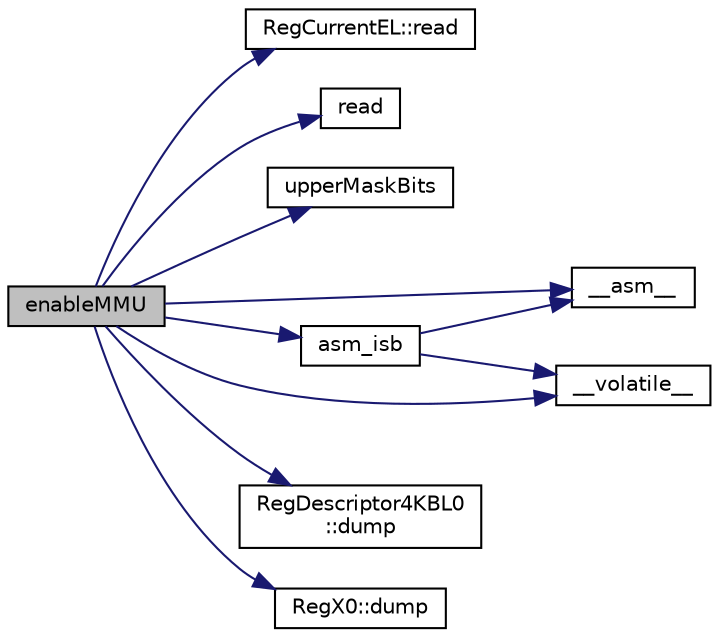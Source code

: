 digraph "enableMMU"
{
  edge [fontname="Helvetica",fontsize="10",labelfontname="Helvetica",labelfontsize="10"];
  node [fontname="Helvetica",fontsize="10",shape=record];
  rankdir="LR";
  Node0 [label="enableMMU",height=0.2,width=0.4,color="black", fillcolor="grey75", style="filled", fontcolor="black"];
  Node0 -> Node1 [color="midnightblue",fontsize="10",style="solid",fontname="Helvetica"];
  Node1 [label="RegCurrentEL::read",height=0.2,width=0.4,color="black", fillcolor="white", style="filled",URL="$d9/d27/class_reg_current_e_l.html#a1e7d733bdf4ace8dd9c8f11945ec108a"];
  Node0 -> Node2 [color="midnightblue",fontsize="10",style="solid",fontname="Helvetica"];
  Node2 [label="read",height=0.2,width=0.4,color="black", fillcolor="white", style="filled",URL="$d1/de4/general__registers_8h.html#a91bc8a1532103722bfed05ee632e70aa"];
  Node0 -> Node3 [color="midnightblue",fontsize="10",style="solid",fontname="Helvetica"];
  Node3 [label="upperMaskBits",height=0.2,width=0.4,color="black", fillcolor="white", style="filled",URL="$d6/d93/generic__util_8h.html#ae5b0ccf9eceeac13bce69e2bf98b8480"];
  Node0 -> Node4 [color="midnightblue",fontsize="10",style="solid",fontname="Helvetica"];
  Node4 [label="asm_isb",height=0.2,width=0.4,color="black", fillcolor="white", style="filled",URL="$d8/d2f/asm__instructions_8h.html#a89846f12608170850becaa5d0cd10794"];
  Node4 -> Node5 [color="midnightblue",fontsize="10",style="solid",fontname="Helvetica"];
  Node5 [label="__asm__",height=0.2,width=0.4,color="black", fillcolor="white", style="filled",URL="$dd/d12/exceptions_8cpp.html#a40b46c5cfd33825a3980572ace99e6a1"];
  Node4 -> Node6 [color="midnightblue",fontsize="10",style="solid",fontname="Helvetica"];
  Node6 [label="__volatile__",height=0.2,width=0.4,color="black", fillcolor="white", style="filled",URL="$d8/d64/main__test__adrp__instruction_8cpp.html#a28b72fa6de7635a872fd3ae108c838c8"];
  Node0 -> Node7 [color="midnightblue",fontsize="10",style="solid",fontname="Helvetica"];
  Node7 [label="RegDescriptor4KBL0\l::dump",height=0.2,width=0.4,color="black", fillcolor="white", style="filled",URL="$d7/d41/class_reg_descriptor4_k_b_l0.html#a47a2e1ac635d41103c230def5fdb0912"];
  Node0 -> Node8 [color="midnightblue",fontsize="10",style="solid",fontname="Helvetica"];
  Node8 [label="RegX0::dump",height=0.2,width=0.4,color="black", fillcolor="white", style="filled",URL="$d9/df4/class_reg_x0.html#ab6be2e72fc21d7c8d23255d01f61b553"];
  Node0 -> Node5 [color="midnightblue",fontsize="10",style="solid",fontname="Helvetica"];
  Node0 -> Node6 [color="midnightblue",fontsize="10",style="solid",fontname="Helvetica"];
}
